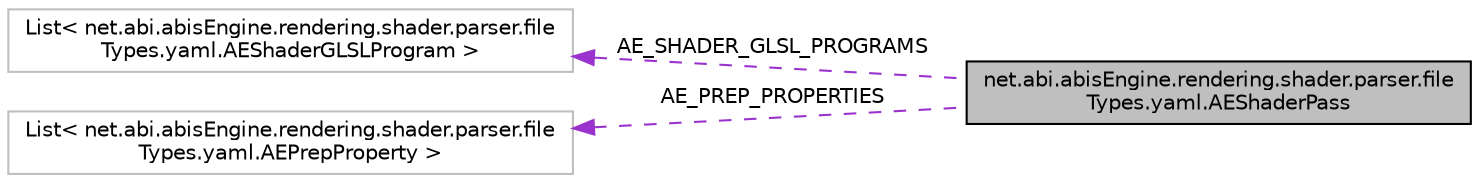 digraph "net.abi.abisEngine.rendering.shader.parser.fileTypes.yaml.AEShaderPass"
{
 // LATEX_PDF_SIZE
  edge [fontname="Helvetica",fontsize="10",labelfontname="Helvetica",labelfontsize="10"];
  node [fontname="Helvetica",fontsize="10",shape=record];
  rankdir="LR";
  Node1 [label="net.abi.abisEngine.rendering.shader.parser.file\lTypes.yaml.AEShaderPass",height=0.2,width=0.4,color="black", fillcolor="grey75", style="filled", fontcolor="black",tooltip=" "];
  Node2 -> Node1 [dir="back",color="darkorchid3",fontsize="10",style="dashed",label=" AE_SHADER_GLSL_PROGRAMS" ,fontname="Helvetica"];
  Node2 [label="List\< net.abi.abisEngine.rendering.shader.parser.file\lTypes.yaml.AEShaderGLSLProgram \>",height=0.2,width=0.4,color="grey75", fillcolor="white", style="filled",tooltip=" "];
  Node3 -> Node1 [dir="back",color="darkorchid3",fontsize="10",style="dashed",label=" AE_PREP_PROPERTIES" ,fontname="Helvetica"];
  Node3 [label="List\< net.abi.abisEngine.rendering.shader.parser.file\lTypes.yaml.AEPrepProperty \>",height=0.2,width=0.4,color="grey75", fillcolor="white", style="filled",tooltip=" "];
}
